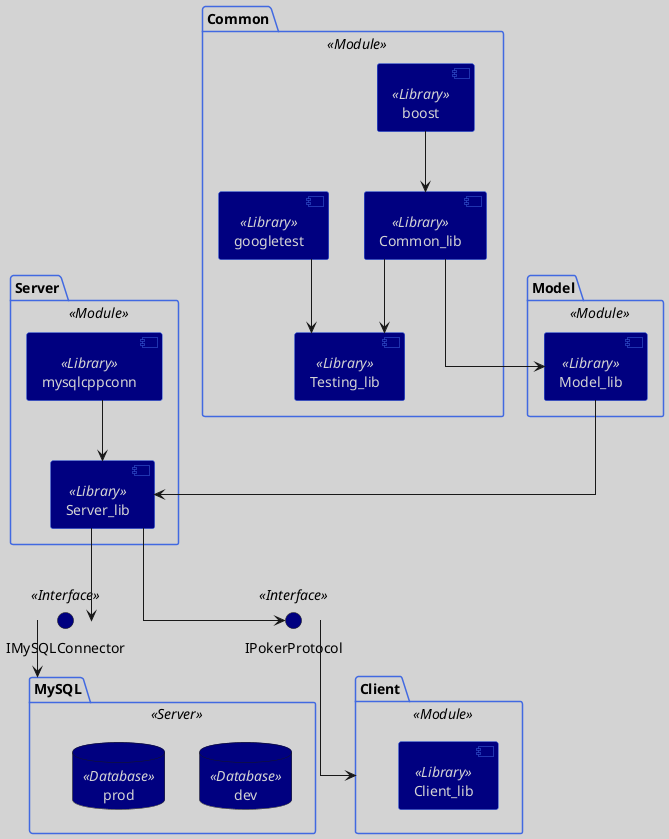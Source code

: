 @startuml
skinparam backgroundColor LightGray
skinparam componentStyle uml2
skinparam linetype ortho
skinparam packageFontColor Black
skinparam packageBorderColor RoyalBlue
skinparam componentFontColor LightGray
skinparam componentBorderColor RoyalBlue
skinparam databaseFontColor LightGray

package "Common" <<Module>> {
  [Common_lib] <<Library>> #Navy
  [Testing_lib] <<Library>> #Navy
  [googletest] <<Library>> #Navy
  [boost] <<Library>> #Navy
}

package "Model" <<Module>> {
	[Model_lib] <<Library>> #Navy
}

package "Server" <<Module>> {
	[Server_lib] <<Library>> #Navy
	[mysqlcppconn] <<Library>> #Navy
}

package "Client" <<Module>> {
	[Client_lib] <<Library>> #Navy
}

package "MySQL" <<Server>> {
	database "dev" <<Database>> #Navy
    database "prod" <<Database>> #Navy
}

boost --> Common_lib
googletest --> Testing_lib

Common_lib --> Testing_lib
Common_lib --> Model_lib
Model_lib --> Server_lib

mysqlcppconn --> Server_lib

interface IMySQLConnector <<Interface>> #Navy
Server_lib --> IMySQLConnector
IMySQLConnector --> "MySQL" <<Server>>

interface IPokerProtocol <<Interface>> #Navy
Server_lib --> IPokerProtocol
IPokerProtocol --> Client

@enduml